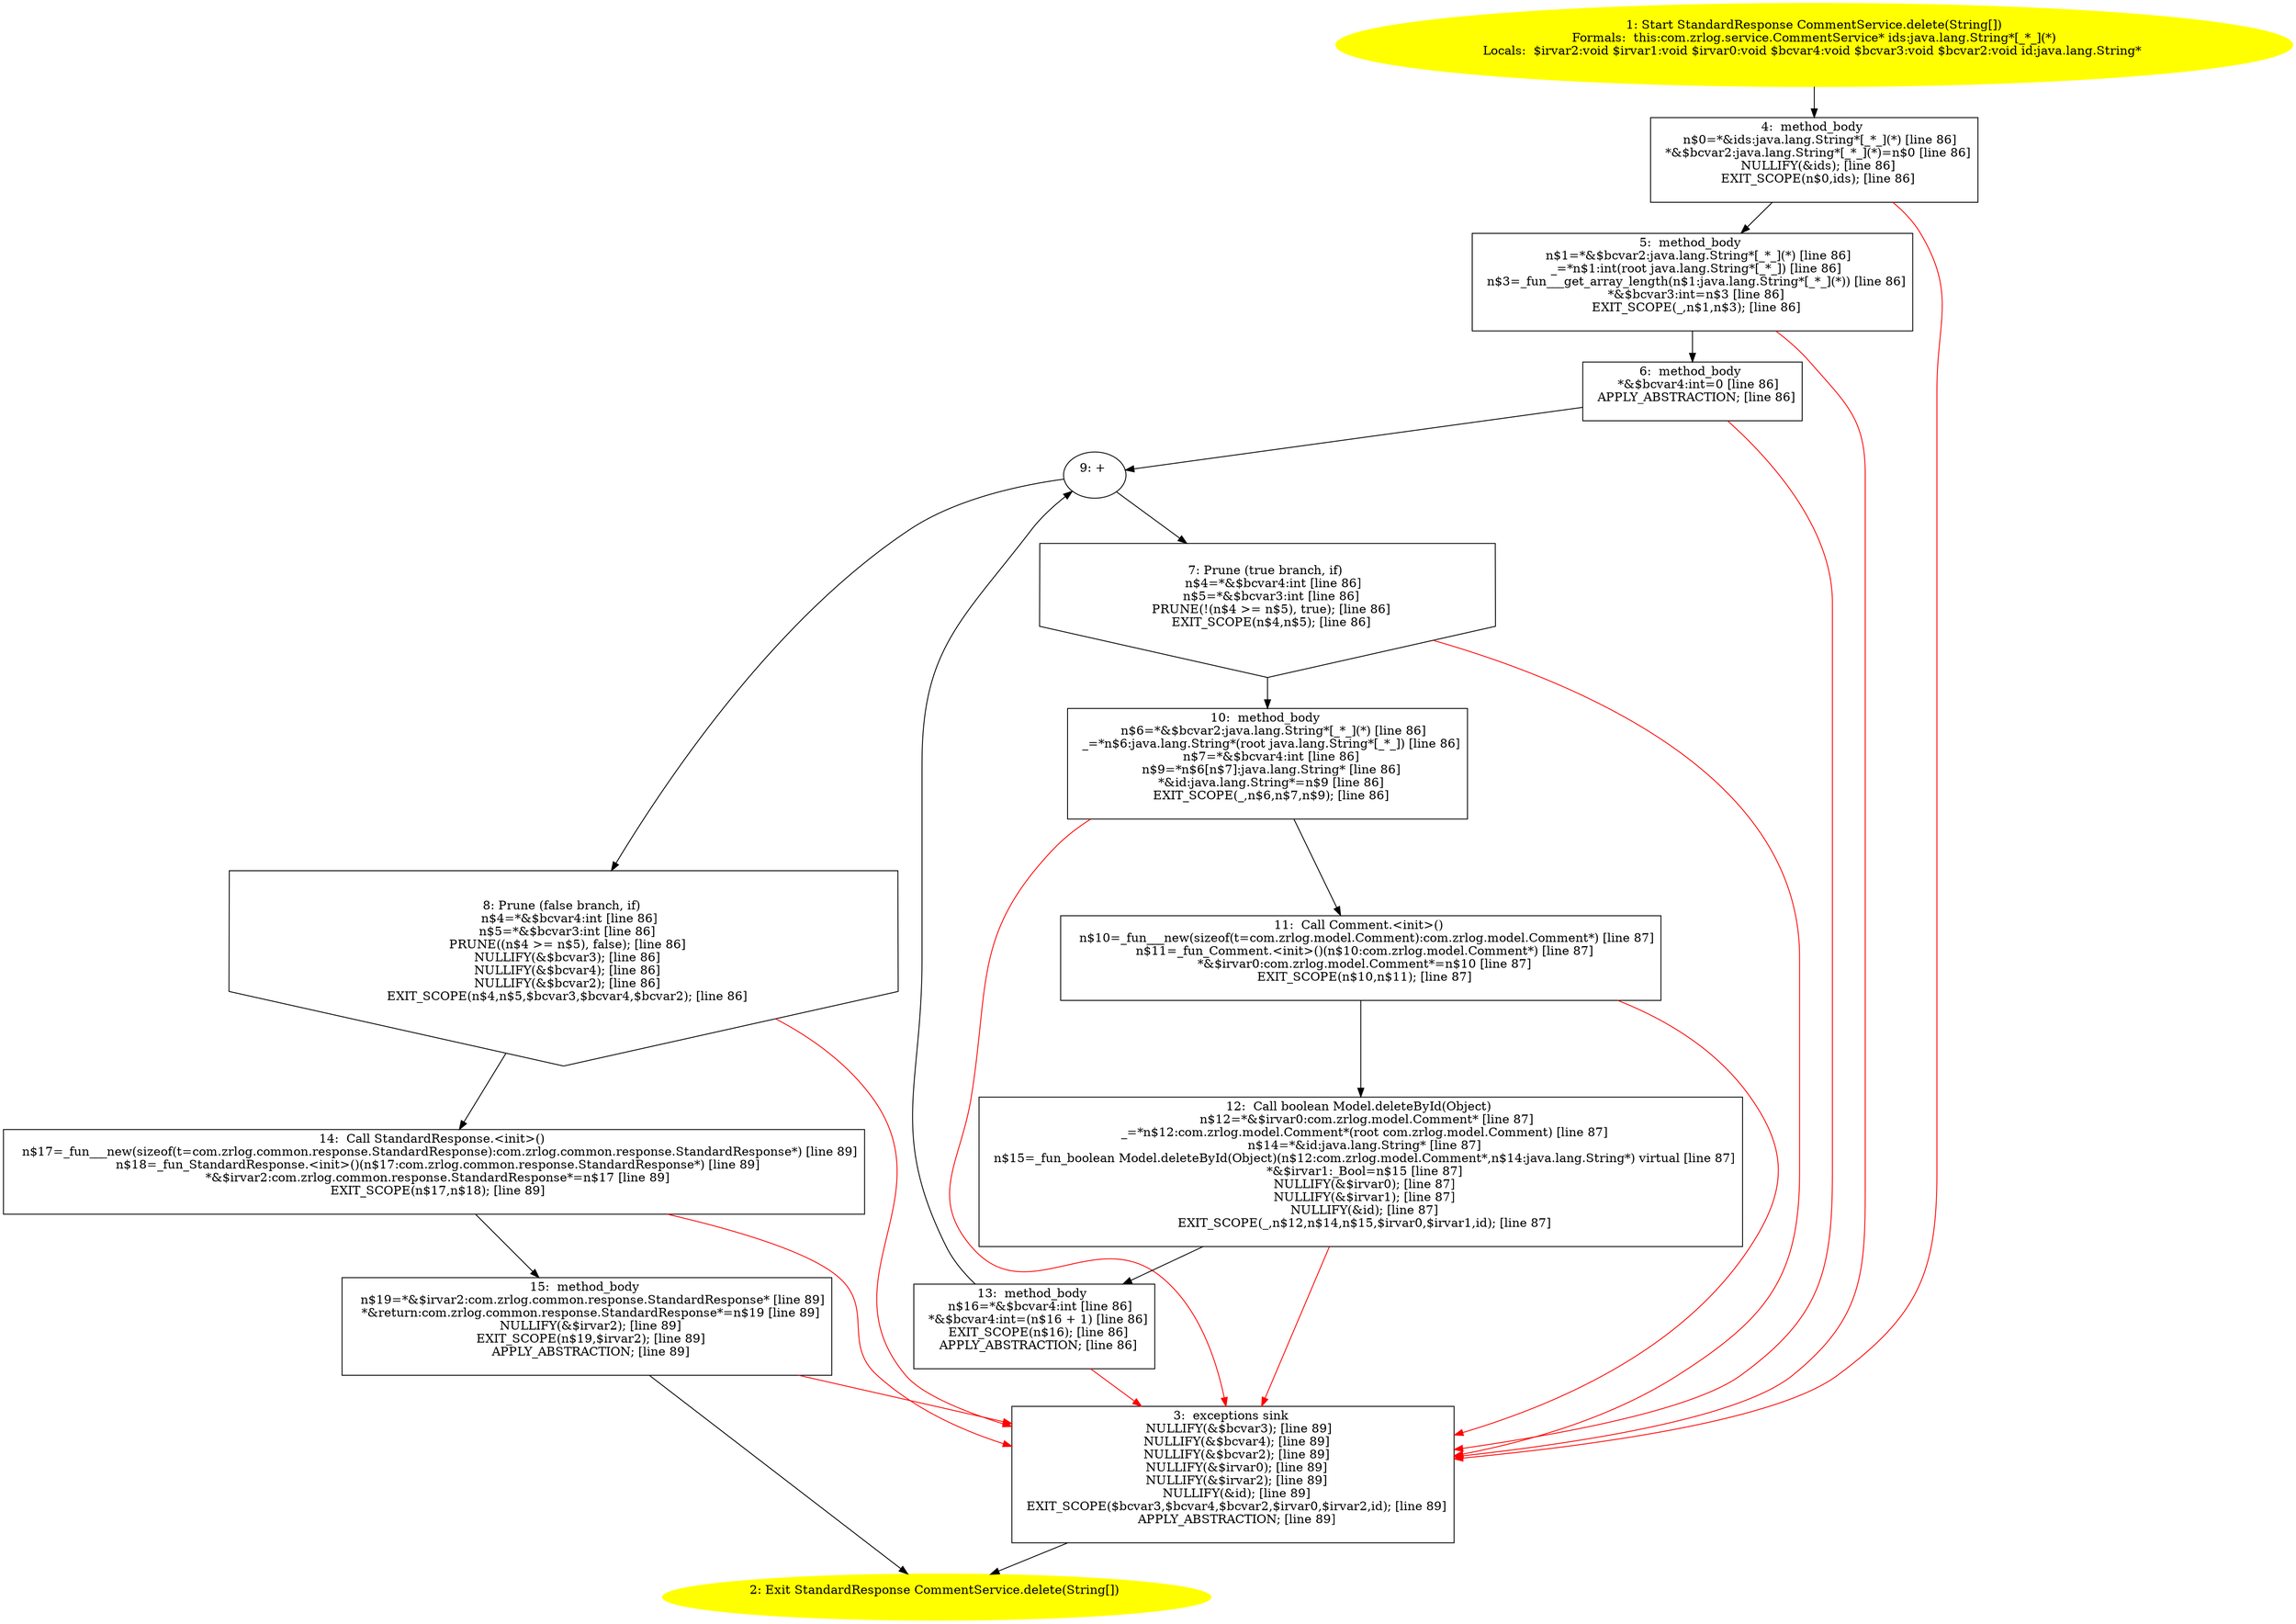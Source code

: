 /* @generated */
digraph cfg {
"com.zrlog.service.CommentService.delete(java.lang.String[]):com.zrlog.common.response.StandardRespon.877e8039aa4f1d1b5b3f23b538625ca8_1" [label="1: Start StandardResponse CommentService.delete(String[])\nFormals:  this:com.zrlog.service.CommentService* ids:java.lang.String*[_*_](*)\nLocals:  $irvar2:void $irvar1:void $irvar0:void $bcvar4:void $bcvar3:void $bcvar2:void id:java.lang.String* \n  " color=yellow style=filled]
	

	 "com.zrlog.service.CommentService.delete(java.lang.String[]):com.zrlog.common.response.StandardRespon.877e8039aa4f1d1b5b3f23b538625ca8_1" -> "com.zrlog.service.CommentService.delete(java.lang.String[]):com.zrlog.common.response.StandardRespon.877e8039aa4f1d1b5b3f23b538625ca8_4" ;
"com.zrlog.service.CommentService.delete(java.lang.String[]):com.zrlog.common.response.StandardRespon.877e8039aa4f1d1b5b3f23b538625ca8_2" [label="2: Exit StandardResponse CommentService.delete(String[]) \n  " color=yellow style=filled]
	

"com.zrlog.service.CommentService.delete(java.lang.String[]):com.zrlog.common.response.StandardRespon.877e8039aa4f1d1b5b3f23b538625ca8_3" [label="3:  exceptions sink \n   NULLIFY(&$bcvar3); [line 89]\n  NULLIFY(&$bcvar4); [line 89]\n  NULLIFY(&$bcvar2); [line 89]\n  NULLIFY(&$irvar0); [line 89]\n  NULLIFY(&$irvar2); [line 89]\n  NULLIFY(&id); [line 89]\n  EXIT_SCOPE($bcvar3,$bcvar4,$bcvar2,$irvar0,$irvar2,id); [line 89]\n  APPLY_ABSTRACTION; [line 89]\n " shape="box"]
	

	 "com.zrlog.service.CommentService.delete(java.lang.String[]):com.zrlog.common.response.StandardRespon.877e8039aa4f1d1b5b3f23b538625ca8_3" -> "com.zrlog.service.CommentService.delete(java.lang.String[]):com.zrlog.common.response.StandardRespon.877e8039aa4f1d1b5b3f23b538625ca8_2" ;
"com.zrlog.service.CommentService.delete(java.lang.String[]):com.zrlog.common.response.StandardRespon.877e8039aa4f1d1b5b3f23b538625ca8_4" [label="4:  method_body \n   n$0=*&ids:java.lang.String*[_*_](*) [line 86]\n  *&$bcvar2:java.lang.String*[_*_](*)=n$0 [line 86]\n  NULLIFY(&ids); [line 86]\n  EXIT_SCOPE(n$0,ids); [line 86]\n " shape="box"]
	

	 "com.zrlog.service.CommentService.delete(java.lang.String[]):com.zrlog.common.response.StandardRespon.877e8039aa4f1d1b5b3f23b538625ca8_4" -> "com.zrlog.service.CommentService.delete(java.lang.String[]):com.zrlog.common.response.StandardRespon.877e8039aa4f1d1b5b3f23b538625ca8_5" ;
	 "com.zrlog.service.CommentService.delete(java.lang.String[]):com.zrlog.common.response.StandardRespon.877e8039aa4f1d1b5b3f23b538625ca8_4" -> "com.zrlog.service.CommentService.delete(java.lang.String[]):com.zrlog.common.response.StandardRespon.877e8039aa4f1d1b5b3f23b538625ca8_3" [color="red" ];
"com.zrlog.service.CommentService.delete(java.lang.String[]):com.zrlog.common.response.StandardRespon.877e8039aa4f1d1b5b3f23b538625ca8_5" [label="5:  method_body \n   n$1=*&$bcvar2:java.lang.String*[_*_](*) [line 86]\n  _=*n$1:int(root java.lang.String*[_*_]) [line 86]\n  n$3=_fun___get_array_length(n$1:java.lang.String*[_*_](*)) [line 86]\n  *&$bcvar3:int=n$3 [line 86]\n  EXIT_SCOPE(_,n$1,n$3); [line 86]\n " shape="box"]
	

	 "com.zrlog.service.CommentService.delete(java.lang.String[]):com.zrlog.common.response.StandardRespon.877e8039aa4f1d1b5b3f23b538625ca8_5" -> "com.zrlog.service.CommentService.delete(java.lang.String[]):com.zrlog.common.response.StandardRespon.877e8039aa4f1d1b5b3f23b538625ca8_6" ;
	 "com.zrlog.service.CommentService.delete(java.lang.String[]):com.zrlog.common.response.StandardRespon.877e8039aa4f1d1b5b3f23b538625ca8_5" -> "com.zrlog.service.CommentService.delete(java.lang.String[]):com.zrlog.common.response.StandardRespon.877e8039aa4f1d1b5b3f23b538625ca8_3" [color="red" ];
"com.zrlog.service.CommentService.delete(java.lang.String[]):com.zrlog.common.response.StandardRespon.877e8039aa4f1d1b5b3f23b538625ca8_6" [label="6:  method_body \n   *&$bcvar4:int=0 [line 86]\n  APPLY_ABSTRACTION; [line 86]\n " shape="box"]
	

	 "com.zrlog.service.CommentService.delete(java.lang.String[]):com.zrlog.common.response.StandardRespon.877e8039aa4f1d1b5b3f23b538625ca8_6" -> "com.zrlog.service.CommentService.delete(java.lang.String[]):com.zrlog.common.response.StandardRespon.877e8039aa4f1d1b5b3f23b538625ca8_9" ;
	 "com.zrlog.service.CommentService.delete(java.lang.String[]):com.zrlog.common.response.StandardRespon.877e8039aa4f1d1b5b3f23b538625ca8_6" -> "com.zrlog.service.CommentService.delete(java.lang.String[]):com.zrlog.common.response.StandardRespon.877e8039aa4f1d1b5b3f23b538625ca8_3" [color="red" ];
"com.zrlog.service.CommentService.delete(java.lang.String[]):com.zrlog.common.response.StandardRespon.877e8039aa4f1d1b5b3f23b538625ca8_7" [label="7: Prune (true branch, if) \n   n$4=*&$bcvar4:int [line 86]\n  n$5=*&$bcvar3:int [line 86]\n  PRUNE(!(n$4 >= n$5), true); [line 86]\n  EXIT_SCOPE(n$4,n$5); [line 86]\n " shape="invhouse"]
	

	 "com.zrlog.service.CommentService.delete(java.lang.String[]):com.zrlog.common.response.StandardRespon.877e8039aa4f1d1b5b3f23b538625ca8_7" -> "com.zrlog.service.CommentService.delete(java.lang.String[]):com.zrlog.common.response.StandardRespon.877e8039aa4f1d1b5b3f23b538625ca8_10" ;
	 "com.zrlog.service.CommentService.delete(java.lang.String[]):com.zrlog.common.response.StandardRespon.877e8039aa4f1d1b5b3f23b538625ca8_7" -> "com.zrlog.service.CommentService.delete(java.lang.String[]):com.zrlog.common.response.StandardRespon.877e8039aa4f1d1b5b3f23b538625ca8_3" [color="red" ];
"com.zrlog.service.CommentService.delete(java.lang.String[]):com.zrlog.common.response.StandardRespon.877e8039aa4f1d1b5b3f23b538625ca8_8" [label="8: Prune (false branch, if) \n   n$4=*&$bcvar4:int [line 86]\n  n$5=*&$bcvar3:int [line 86]\n  PRUNE((n$4 >= n$5), false); [line 86]\n  NULLIFY(&$bcvar3); [line 86]\n  NULLIFY(&$bcvar4); [line 86]\n  NULLIFY(&$bcvar2); [line 86]\n  EXIT_SCOPE(n$4,n$5,$bcvar3,$bcvar4,$bcvar2); [line 86]\n " shape="invhouse"]
	

	 "com.zrlog.service.CommentService.delete(java.lang.String[]):com.zrlog.common.response.StandardRespon.877e8039aa4f1d1b5b3f23b538625ca8_8" -> "com.zrlog.service.CommentService.delete(java.lang.String[]):com.zrlog.common.response.StandardRespon.877e8039aa4f1d1b5b3f23b538625ca8_14" ;
	 "com.zrlog.service.CommentService.delete(java.lang.String[]):com.zrlog.common.response.StandardRespon.877e8039aa4f1d1b5b3f23b538625ca8_8" -> "com.zrlog.service.CommentService.delete(java.lang.String[]):com.zrlog.common.response.StandardRespon.877e8039aa4f1d1b5b3f23b538625ca8_3" [color="red" ];
"com.zrlog.service.CommentService.delete(java.lang.String[]):com.zrlog.common.response.StandardRespon.877e8039aa4f1d1b5b3f23b538625ca8_9" [label="9: + \n  " ]
	

	 "com.zrlog.service.CommentService.delete(java.lang.String[]):com.zrlog.common.response.StandardRespon.877e8039aa4f1d1b5b3f23b538625ca8_9" -> "com.zrlog.service.CommentService.delete(java.lang.String[]):com.zrlog.common.response.StandardRespon.877e8039aa4f1d1b5b3f23b538625ca8_7" ;
	 "com.zrlog.service.CommentService.delete(java.lang.String[]):com.zrlog.common.response.StandardRespon.877e8039aa4f1d1b5b3f23b538625ca8_9" -> "com.zrlog.service.CommentService.delete(java.lang.String[]):com.zrlog.common.response.StandardRespon.877e8039aa4f1d1b5b3f23b538625ca8_8" ;
"com.zrlog.service.CommentService.delete(java.lang.String[]):com.zrlog.common.response.StandardRespon.877e8039aa4f1d1b5b3f23b538625ca8_10" [label="10:  method_body \n   n$6=*&$bcvar2:java.lang.String*[_*_](*) [line 86]\n  _=*n$6:java.lang.String*(root java.lang.String*[_*_]) [line 86]\n  n$7=*&$bcvar4:int [line 86]\n  n$9=*n$6[n$7]:java.lang.String* [line 86]\n  *&id:java.lang.String*=n$9 [line 86]\n  EXIT_SCOPE(_,n$6,n$7,n$9); [line 86]\n " shape="box"]
	

	 "com.zrlog.service.CommentService.delete(java.lang.String[]):com.zrlog.common.response.StandardRespon.877e8039aa4f1d1b5b3f23b538625ca8_10" -> "com.zrlog.service.CommentService.delete(java.lang.String[]):com.zrlog.common.response.StandardRespon.877e8039aa4f1d1b5b3f23b538625ca8_11" ;
	 "com.zrlog.service.CommentService.delete(java.lang.String[]):com.zrlog.common.response.StandardRespon.877e8039aa4f1d1b5b3f23b538625ca8_10" -> "com.zrlog.service.CommentService.delete(java.lang.String[]):com.zrlog.common.response.StandardRespon.877e8039aa4f1d1b5b3f23b538625ca8_3" [color="red" ];
"com.zrlog.service.CommentService.delete(java.lang.String[]):com.zrlog.common.response.StandardRespon.877e8039aa4f1d1b5b3f23b538625ca8_11" [label="11:  Call Comment.<init>() \n   n$10=_fun___new(sizeof(t=com.zrlog.model.Comment):com.zrlog.model.Comment*) [line 87]\n  n$11=_fun_Comment.<init>()(n$10:com.zrlog.model.Comment*) [line 87]\n  *&$irvar0:com.zrlog.model.Comment*=n$10 [line 87]\n  EXIT_SCOPE(n$10,n$11); [line 87]\n " shape="box"]
	

	 "com.zrlog.service.CommentService.delete(java.lang.String[]):com.zrlog.common.response.StandardRespon.877e8039aa4f1d1b5b3f23b538625ca8_11" -> "com.zrlog.service.CommentService.delete(java.lang.String[]):com.zrlog.common.response.StandardRespon.877e8039aa4f1d1b5b3f23b538625ca8_12" ;
	 "com.zrlog.service.CommentService.delete(java.lang.String[]):com.zrlog.common.response.StandardRespon.877e8039aa4f1d1b5b3f23b538625ca8_11" -> "com.zrlog.service.CommentService.delete(java.lang.String[]):com.zrlog.common.response.StandardRespon.877e8039aa4f1d1b5b3f23b538625ca8_3" [color="red" ];
"com.zrlog.service.CommentService.delete(java.lang.String[]):com.zrlog.common.response.StandardRespon.877e8039aa4f1d1b5b3f23b538625ca8_12" [label="12:  Call boolean Model.deleteById(Object) \n   n$12=*&$irvar0:com.zrlog.model.Comment* [line 87]\n  _=*n$12:com.zrlog.model.Comment*(root com.zrlog.model.Comment) [line 87]\n  n$14=*&id:java.lang.String* [line 87]\n  n$15=_fun_boolean Model.deleteById(Object)(n$12:com.zrlog.model.Comment*,n$14:java.lang.String*) virtual [line 87]\n  *&$irvar1:_Bool=n$15 [line 87]\n  NULLIFY(&$irvar0); [line 87]\n  NULLIFY(&$irvar1); [line 87]\n  NULLIFY(&id); [line 87]\n  EXIT_SCOPE(_,n$12,n$14,n$15,$irvar0,$irvar1,id); [line 87]\n " shape="box"]
	

	 "com.zrlog.service.CommentService.delete(java.lang.String[]):com.zrlog.common.response.StandardRespon.877e8039aa4f1d1b5b3f23b538625ca8_12" -> "com.zrlog.service.CommentService.delete(java.lang.String[]):com.zrlog.common.response.StandardRespon.877e8039aa4f1d1b5b3f23b538625ca8_13" ;
	 "com.zrlog.service.CommentService.delete(java.lang.String[]):com.zrlog.common.response.StandardRespon.877e8039aa4f1d1b5b3f23b538625ca8_12" -> "com.zrlog.service.CommentService.delete(java.lang.String[]):com.zrlog.common.response.StandardRespon.877e8039aa4f1d1b5b3f23b538625ca8_3" [color="red" ];
"com.zrlog.service.CommentService.delete(java.lang.String[]):com.zrlog.common.response.StandardRespon.877e8039aa4f1d1b5b3f23b538625ca8_13" [label="13:  method_body \n   n$16=*&$bcvar4:int [line 86]\n  *&$bcvar4:int=(n$16 + 1) [line 86]\n  EXIT_SCOPE(n$16); [line 86]\n  APPLY_ABSTRACTION; [line 86]\n " shape="box"]
	

	 "com.zrlog.service.CommentService.delete(java.lang.String[]):com.zrlog.common.response.StandardRespon.877e8039aa4f1d1b5b3f23b538625ca8_13" -> "com.zrlog.service.CommentService.delete(java.lang.String[]):com.zrlog.common.response.StandardRespon.877e8039aa4f1d1b5b3f23b538625ca8_9" ;
	 "com.zrlog.service.CommentService.delete(java.lang.String[]):com.zrlog.common.response.StandardRespon.877e8039aa4f1d1b5b3f23b538625ca8_13" -> "com.zrlog.service.CommentService.delete(java.lang.String[]):com.zrlog.common.response.StandardRespon.877e8039aa4f1d1b5b3f23b538625ca8_3" [color="red" ];
"com.zrlog.service.CommentService.delete(java.lang.String[]):com.zrlog.common.response.StandardRespon.877e8039aa4f1d1b5b3f23b538625ca8_14" [label="14:  Call StandardResponse.<init>() \n   n$17=_fun___new(sizeof(t=com.zrlog.common.response.StandardResponse):com.zrlog.common.response.StandardResponse*) [line 89]\n  n$18=_fun_StandardResponse.<init>()(n$17:com.zrlog.common.response.StandardResponse*) [line 89]\n  *&$irvar2:com.zrlog.common.response.StandardResponse*=n$17 [line 89]\n  EXIT_SCOPE(n$17,n$18); [line 89]\n " shape="box"]
	

	 "com.zrlog.service.CommentService.delete(java.lang.String[]):com.zrlog.common.response.StandardRespon.877e8039aa4f1d1b5b3f23b538625ca8_14" -> "com.zrlog.service.CommentService.delete(java.lang.String[]):com.zrlog.common.response.StandardRespon.877e8039aa4f1d1b5b3f23b538625ca8_15" ;
	 "com.zrlog.service.CommentService.delete(java.lang.String[]):com.zrlog.common.response.StandardRespon.877e8039aa4f1d1b5b3f23b538625ca8_14" -> "com.zrlog.service.CommentService.delete(java.lang.String[]):com.zrlog.common.response.StandardRespon.877e8039aa4f1d1b5b3f23b538625ca8_3" [color="red" ];
"com.zrlog.service.CommentService.delete(java.lang.String[]):com.zrlog.common.response.StandardRespon.877e8039aa4f1d1b5b3f23b538625ca8_15" [label="15:  method_body \n   n$19=*&$irvar2:com.zrlog.common.response.StandardResponse* [line 89]\n  *&return:com.zrlog.common.response.StandardResponse*=n$19 [line 89]\n  NULLIFY(&$irvar2); [line 89]\n  EXIT_SCOPE(n$19,$irvar2); [line 89]\n  APPLY_ABSTRACTION; [line 89]\n " shape="box"]
	

	 "com.zrlog.service.CommentService.delete(java.lang.String[]):com.zrlog.common.response.StandardRespon.877e8039aa4f1d1b5b3f23b538625ca8_15" -> "com.zrlog.service.CommentService.delete(java.lang.String[]):com.zrlog.common.response.StandardRespon.877e8039aa4f1d1b5b3f23b538625ca8_2" ;
	 "com.zrlog.service.CommentService.delete(java.lang.String[]):com.zrlog.common.response.StandardRespon.877e8039aa4f1d1b5b3f23b538625ca8_15" -> "com.zrlog.service.CommentService.delete(java.lang.String[]):com.zrlog.common.response.StandardRespon.877e8039aa4f1d1b5b3f23b538625ca8_3" [color="red" ];
}
